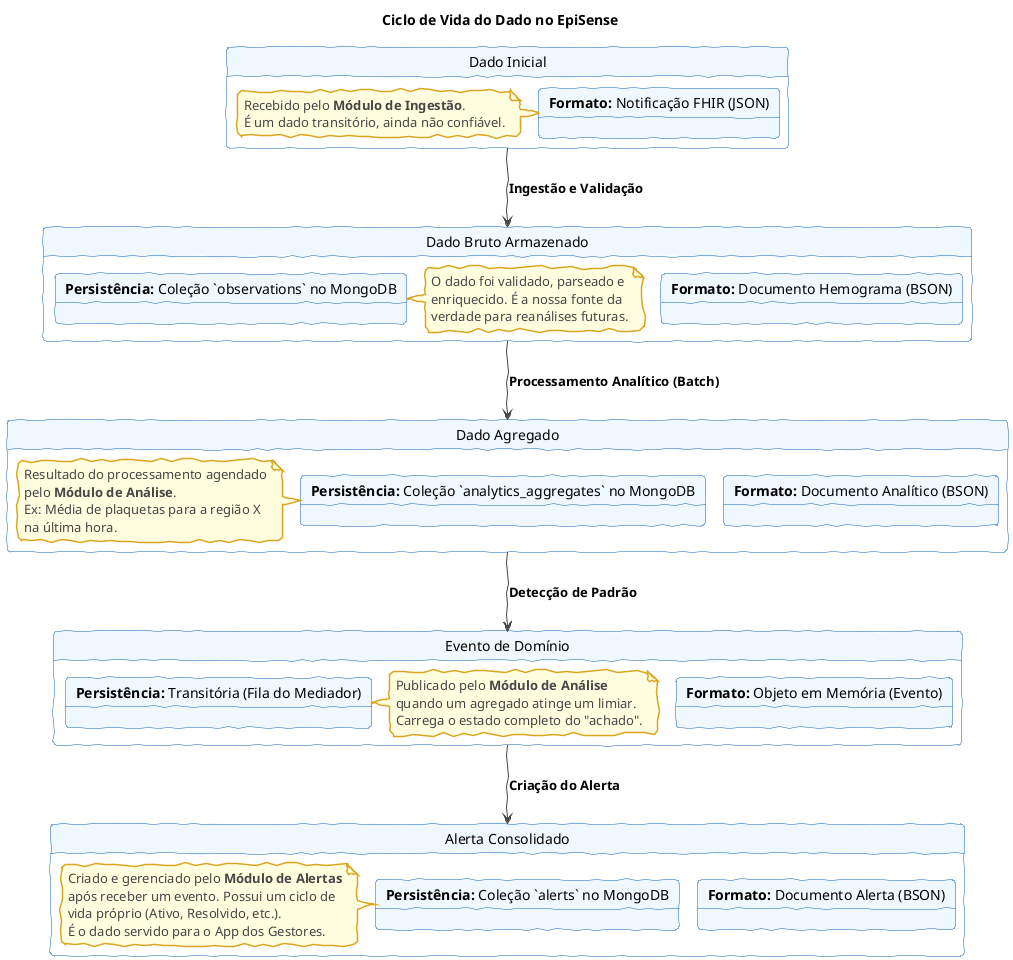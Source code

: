 @startuml data-lifecycle
!theme vibrant
skinparam handwritten true
skinparam state {
    BackgroundColor #AliceBlue
    BorderColor #1161B2
}
skinparam note {
    BackgroundColor #LightYellow
    BorderColor #GoldenRod
}

title Ciclo de Vida do Dado no EpiSense

state "Dado Inicial" as Initial {
    state "**Formato:** Notificação FHIR (JSON)"
    note left
        Recebido pelo **Módulo de Ingestão**.
        É um dado transitório, ainda não confiável.
    end note
}

state "Dado Bruto Armazenado" as Raw {
    state "**Formato:** Documento Hemograma (BSON)"
    state "**Persistência:** Coleção `observations` no MongoDB"
    note right
        O dado foi validado, parseado e
        enriquecido. É a nossa fonte da
        verdade para reanálises futuras.
    end note
}

state "Dado Agregado" as Aggregated {
    state "**Formato:** Documento Analítico (BSON)"
    state "**Persistência:** Coleção `analytics_aggregates` no MongoDB"
    note left
        Resultado do processamento agendado
        pelo **Módulo de Análise**.
        Ex: Média de plaquetas para a região X
        na última hora.
    end note
}

state "Evento de Domínio" as Event {
    state "**Formato:** Objeto em Memória (Evento)"
    state "**Persistência:** Transitória (Fila do Mediador)"
    note right
        Publicado pelo **Módulo de Análise**
        quando um agregado atinge um limiar.
        Carrega o estado completo do "achado".
    end note
}

state "Alerta Consolidado" as Alert {
    state "**Formato:** Documento Alerta (BSON)"
    state "**Persistência:** Coleção `alerts` no MongoDB"
    note left
        Criado e gerenciado pelo **Módulo de Alertas**
        após receber um evento. Possui um ciclo de
        vida próprio (Ativo, Resolvido, etc.).
        É o dado servido para o App dos Gestores.
    end note
}


' Fluxo de transformação
Initial --> Raw : **Ingestão e Validação**
Raw --> Aggregated : **Processamento Analítico (Batch)**
Aggregated --> Event : **Detecção de Padrão**
Event --> Alert : **Criação do Alerta**

@enduml